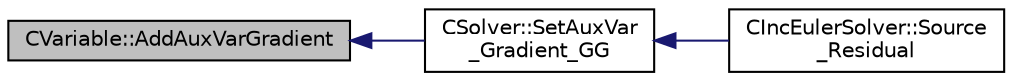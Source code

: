 digraph "CVariable::AddAuxVarGradient"
{
  edge [fontname="Helvetica",fontsize="10",labelfontname="Helvetica",labelfontsize="10"];
  node [fontname="Helvetica",fontsize="10",shape=record];
  rankdir="LR";
  Node47 [label="CVariable::AddAuxVarGradient",height=0.2,width=0.4,color="black", fillcolor="grey75", style="filled", fontcolor="black"];
  Node47 -> Node48 [dir="back",color="midnightblue",fontsize="10",style="solid",fontname="Helvetica"];
  Node48 [label="CSolver::SetAuxVar\l_Gradient_GG",height=0.2,width=0.4,color="black", fillcolor="white", style="filled",URL="$class_c_solver.html#a4831cdf2f3fdb7f6d3d84dca312e75eb",tooltip="Compute the Green-Gauss gradient of the auxiliary variable. "];
  Node48 -> Node49 [dir="back",color="midnightblue",fontsize="10",style="solid",fontname="Helvetica"];
  Node49 [label="CIncEulerSolver::Source\l_Residual",height=0.2,width=0.4,color="black", fillcolor="white", style="filled",URL="$class_c_inc_euler_solver.html#aaa52f2305bb8f93d51fd0910c1ddeec9",tooltip="Source term integration. "];
}

